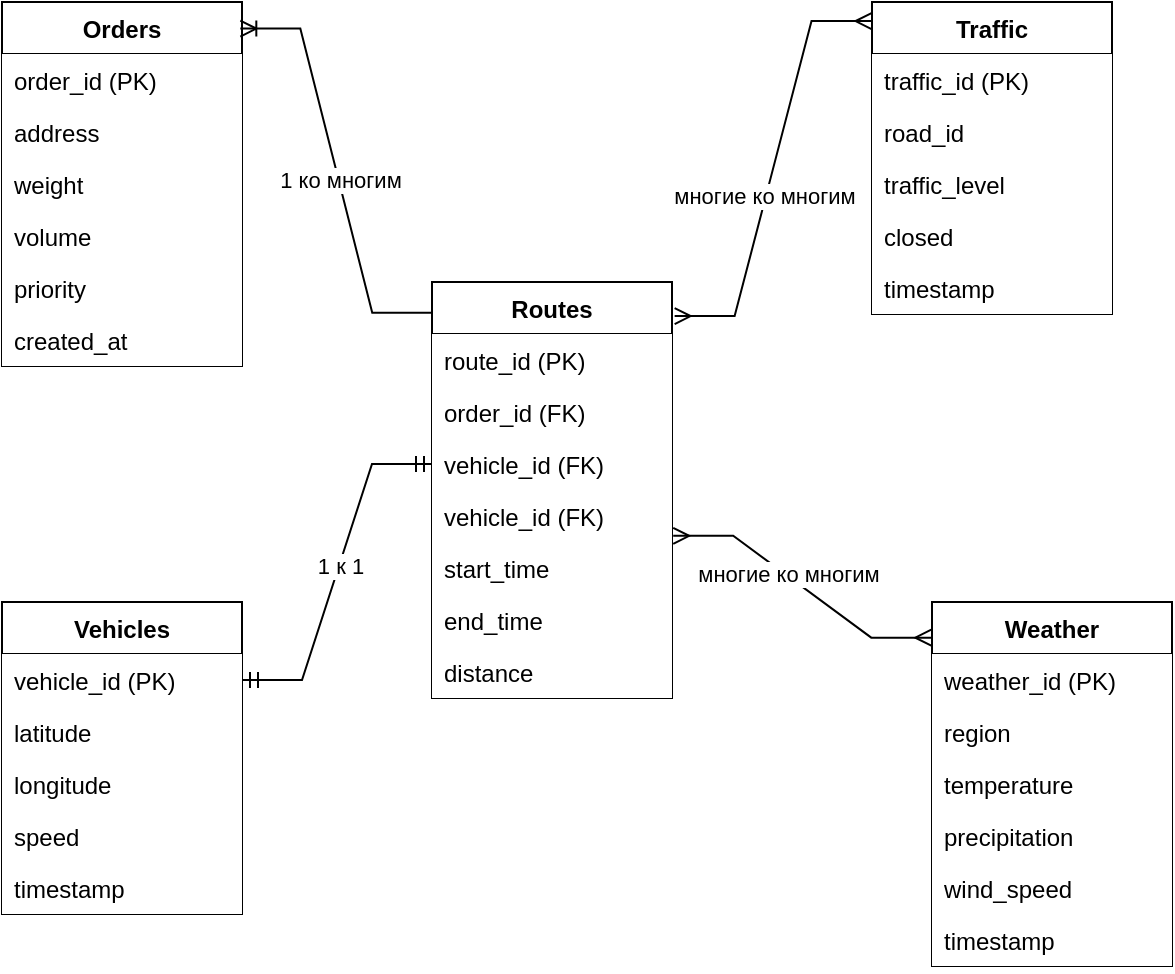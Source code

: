 <mxfile version="26.0.13">
  <diagram name="Page-1" id="...">
    <mxGraphModel dx="1167" dy="619" grid="1" gridSize="10" guides="1" tooltips="1" connect="1" arrows="1" fold="1" page="1" pageScale="1" pageWidth="850" pageHeight="1100" math="0" shadow="0">
      <root>
        <mxCell id="0" />
        <mxCell id="1" parent="0" />
        <mxCell id="2" value="Orders" style="swimlane;fontStyle=1;align=center;verticalAlign=top;childLayout=stackLayout;horizontal=1;startSize=26;horizontalStack=0;resizeParent=1;resizeParentMax=0;resizeLast=0;collapsible=1;marginBottom=0;fillColor=light-dark(#FFFFFF,var(--ge-dark-color, #121212));" parent="1" vertex="1">
          <mxGeometry x="425" y="10" width="120" height="182" as="geometry" />
        </mxCell>
        <mxCell id="3" value="order_id (PK)" style="text;strokeColor=none;fillColor=light-dark(#FFFFFF,var(--ge-dark-color, #121212));align=left;verticalAlign=top;spacingLeft=4;spacingRight=4;overflow=hidden;rotatable=0;points=[[0,0.5],[1,0.5]];portConstraint=eastwest;" parent="2" vertex="1">
          <mxGeometry y="26" width="120" height="26" as="geometry" />
        </mxCell>
        <mxCell id="4" value="address" style="text;strokeColor=none;fillColor=light-dark(#FFFFFF,var(--ge-dark-color, #121212));align=left;verticalAlign=top;spacingLeft=4;spacingRight=4;overflow=hidden;rotatable=0;points=[[0,0.5],[1,0.5]];portConstraint=eastwest;" parent="2" vertex="1">
          <mxGeometry y="52" width="120" height="26" as="geometry" />
        </mxCell>
        <mxCell id="5" value="weight" style="text;strokeColor=none;fillColor=light-dark(#FFFFFF,var(--ge-dark-color, #121212));align=left;verticalAlign=top;spacingLeft=4;spacingRight=4;overflow=hidden;rotatable=0;points=[[0,0.5],[1,0.5]];portConstraint=eastwest;" parent="2" vertex="1">
          <mxGeometry y="78" width="120" height="26" as="geometry" />
        </mxCell>
        <mxCell id="6" value="volume" style="text;strokeColor=none;fillColor=light-dark(#FFFFFF,var(--ge-dark-color, #121212));align=left;verticalAlign=top;spacingLeft=4;spacingRight=4;overflow=hidden;rotatable=0;points=[[0,0.5],[1,0.5]];portConstraint=eastwest;" parent="2" vertex="1">
          <mxGeometry y="104" width="120" height="26" as="geometry" />
        </mxCell>
        <mxCell id="7" value="priority" style="text;strokeColor=none;fillColor=light-dark(#FFFFFF,var(--ge-dark-color, #121212));align=left;verticalAlign=top;spacingLeft=4;spacingRight=4;overflow=hidden;rotatable=0;points=[[0,0.5],[1,0.5]];portConstraint=eastwest;" parent="2" vertex="1">
          <mxGeometry y="130" width="120" height="26" as="geometry" />
        </mxCell>
        <mxCell id="8" value="created_at" style="text;strokeColor=none;fillColor=light-dark(#FFFFFF,var(--ge-dark-color, #121212));align=left;verticalAlign=top;spacingLeft=4;spacingRight=4;overflow=hidden;rotatable=0;points=[[0,0.5],[1,0.5]];portConstraint=eastwest;" parent="2" vertex="1">
          <mxGeometry y="156" width="120" height="26" as="geometry" />
        </mxCell>
        <mxCell id="9" value="Vehicles" style="swimlane;fontStyle=1;align=center;verticalAlign=top;childLayout=stackLayout;horizontal=1;startSize=26;horizontalStack=0;resizeParent=1;resizeParentMax=0;resizeLast=0;collapsible=1;marginBottom=0;fillColor=light-dark(#FFFFFF,var(--ge-dark-color, #121212));" parent="1" vertex="1">
          <mxGeometry x="425" y="310" width="120" height="156" as="geometry" />
        </mxCell>
        <mxCell id="10" value="vehicle_id (PK)" style="text;strokeColor=none;fillColor=light-dark(#FFFFFF,var(--ge-dark-color, #121212));align=left;verticalAlign=top;spacingLeft=4;spacingRight=4;overflow=hidden;rotatable=0;points=[[0,0.5],[1,0.5]];portConstraint=eastwest;" parent="9" vertex="1">
          <mxGeometry y="26" width="120" height="26" as="geometry" />
        </mxCell>
        <mxCell id="11" value="latitude" style="text;strokeColor=none;fillColor=light-dark(#FFFFFF,var(--ge-dark-color, #121212));align=left;verticalAlign=top;spacingLeft=4;spacingRight=4;overflow=hidden;rotatable=0;points=[[0,0.5],[1,0.5]];portConstraint=eastwest;" parent="9" vertex="1">
          <mxGeometry y="52" width="120" height="26" as="geometry" />
        </mxCell>
        <mxCell id="12" value="longitude" style="text;strokeColor=none;fillColor=light-dark(#FFFFFF,var(--ge-dark-color, #121212));align=left;verticalAlign=top;spacingLeft=4;spacingRight=4;overflow=hidden;rotatable=0;points=[[0,0.5],[1,0.5]];portConstraint=eastwest;" parent="9" vertex="1">
          <mxGeometry y="78" width="120" height="26" as="geometry" />
        </mxCell>
        <mxCell id="13" value="speed" style="text;strokeColor=none;fillColor=light-dark(#FFFFFF,var(--ge-dark-color, #121212));align=left;verticalAlign=top;spacingLeft=4;spacingRight=4;overflow=hidden;rotatable=0;points=[[0,0.5],[1,0.5]];portConstraint=eastwest;" parent="9" vertex="1">
          <mxGeometry y="104" width="120" height="26" as="geometry" />
        </mxCell>
        <mxCell id="14" value="timestamp" style="text;strokeColor=none;fillColor=light-dark(#FFFFFF,var(--ge-dark-color, #121212));align=left;verticalAlign=top;spacingLeft=4;spacingRight=4;overflow=hidden;rotatable=0;points=[[0,0.5],[1,0.5]];portConstraint=eastwest;" parent="9" vertex="1">
          <mxGeometry y="130" width="120" height="26" as="geometry" />
        </mxCell>
        <mxCell id="15" value="Weather" style="swimlane;fontStyle=1;align=center;verticalAlign=top;childLayout=stackLayout;horizontal=1;startSize=26;horizontalStack=0;resizeParent=1;resizeParentMax=0;resizeLast=0;collapsible=1;marginBottom=0;fillColor=light-dark(#FFFFFF,var(--ge-dark-color, #121212));" parent="1" vertex="1">
          <mxGeometry x="890" y="310" width="120" height="182" as="geometry" />
        </mxCell>
        <mxCell id="16" value="weather_id (PK)" style="text;strokeColor=none;fillColor=light-dark(#FFFFFF,var(--ge-dark-color, #121212));align=left;verticalAlign=top;spacingLeft=4;spacingRight=4;overflow=hidden;rotatable=0;points=[[0,0.5],[1,0.5]];portConstraint=eastwest;" parent="15" vertex="1">
          <mxGeometry y="26" width="120" height="26" as="geometry" />
        </mxCell>
        <mxCell id="17" value="region" style="text;strokeColor=none;fillColor=light-dark(#FFFFFF,var(--ge-dark-color, #121212));align=left;verticalAlign=top;spacingLeft=4;spacingRight=4;overflow=hidden;rotatable=0;points=[[0,0.5],[1,0.5]];portConstraint=eastwest;" parent="15" vertex="1">
          <mxGeometry y="52" width="120" height="26" as="geometry" />
        </mxCell>
        <mxCell id="18" value="temperature" style="text;strokeColor=none;fillColor=light-dark(#FFFFFF,var(--ge-dark-color, #121212));align=left;verticalAlign=top;spacingLeft=4;spacingRight=4;overflow=hidden;rotatable=0;points=[[0,0.5],[1,0.5]];portConstraint=eastwest;" parent="15" vertex="1">
          <mxGeometry y="78" width="120" height="26" as="geometry" />
        </mxCell>
        <mxCell id="19" value="precipitation" style="text;strokeColor=none;fillColor=light-dark(#FFFFFF,var(--ge-dark-color, #121212));align=left;verticalAlign=top;spacingLeft=4;spacingRight=4;overflow=hidden;rotatable=0;points=[[0,0.5],[1,0.5]];portConstraint=eastwest;" parent="15" vertex="1">
          <mxGeometry y="104" width="120" height="26" as="geometry" />
        </mxCell>
        <mxCell id="20" value="wind_speed" style="text;strokeColor=none;fillColor=light-dark(#FFFFFF,var(--ge-dark-color, #121212));align=left;verticalAlign=top;spacingLeft=4;spacingRight=4;overflow=hidden;rotatable=0;points=[[0,0.5],[1,0.5]];portConstraint=eastwest;" parent="15" vertex="1">
          <mxGeometry y="130" width="120" height="26" as="geometry" />
        </mxCell>
        <mxCell id="21" value="timestamp" style="text;strokeColor=none;fillColor=light-dark(#FFFFFF,var(--ge-dark-color, #121212));align=left;verticalAlign=top;spacingLeft=4;spacingRight=4;overflow=hidden;rotatable=0;points=[[0,0.5],[1,0.5]];portConstraint=eastwest;" parent="15" vertex="1">
          <mxGeometry y="156" width="120" height="26" as="geometry" />
        </mxCell>
        <mxCell id="22" value="Traffic" style="swimlane;fontStyle=1;align=center;verticalAlign=top;childLayout=stackLayout;horizontal=1;startSize=26;horizontalStack=0;resizeParent=1;resizeParentMax=0;resizeLast=0;collapsible=1;marginBottom=0;fillColor=light-dark(#FFFFFF,var(--ge-dark-color, #121212));" parent="1" vertex="1">
          <mxGeometry x="860" y="10" width="120" height="156" as="geometry" />
        </mxCell>
        <mxCell id="23" value="traffic_id (PK)" style="text;strokeColor=none;fillColor=light-dark(#FFFFFF,var(--ge-dark-color, #121212));align=left;verticalAlign=top;spacingLeft=4;spacingRight=4;overflow=hidden;rotatable=0;points=[[0,0.5],[1,0.5]];portConstraint=eastwest;" parent="22" vertex="1">
          <mxGeometry y="26" width="120" height="26" as="geometry" />
        </mxCell>
        <mxCell id="24" value="road_id" style="text;strokeColor=none;fillColor=light-dark(#FFFFFF,var(--ge-dark-color, #121212));align=left;verticalAlign=top;spacingLeft=4;spacingRight=4;overflow=hidden;rotatable=0;points=[[0,0.5],[1,0.5]];portConstraint=eastwest;" parent="22" vertex="1">
          <mxGeometry y="52" width="120" height="26" as="geometry" />
        </mxCell>
        <mxCell id="25" value="traffic_level" style="text;strokeColor=none;fillColor=light-dark(#FFFFFF,var(--ge-dark-color, #121212));align=left;verticalAlign=top;spacingLeft=4;spacingRight=4;overflow=hidden;rotatable=0;points=[[0,0.5],[1,0.5]];portConstraint=eastwest;" parent="22" vertex="1">
          <mxGeometry y="78" width="120" height="26" as="geometry" />
        </mxCell>
        <mxCell id="26" value="closed" style="text;strokeColor=none;fillColor=light-dark(#FFFFFF,var(--ge-dark-color, #121212));align=left;verticalAlign=top;spacingLeft=4;spacingRight=4;overflow=hidden;rotatable=0;points=[[0,0.5],[1,0.5]];portConstraint=eastwest;" parent="22" vertex="1">
          <mxGeometry y="104" width="120" height="26" as="geometry" />
        </mxCell>
        <mxCell id="27" value="timestamp" style="text;strokeColor=none;fillColor=light-dark(#FFFFFF,var(--ge-dark-color, #121212));align=left;verticalAlign=top;spacingLeft=4;spacingRight=4;overflow=hidden;rotatable=0;points=[[0,0.5],[1,0.5]];portConstraint=eastwest;" parent="22" vertex="1">
          <mxGeometry y="130" width="120" height="26" as="geometry" />
        </mxCell>
        <mxCell id="28" value="Routes" style="swimlane;fontStyle=1;align=center;verticalAlign=top;childLayout=stackLayout;horizontal=1;startSize=26;horizontalStack=0;resizeParent=1;resizeParentMax=0;resizeLast=0;collapsible=1;marginBottom=0;fillColor=light-dark(#FFFFFF,var(--ge-dark-color, #121212));" parent="1" vertex="1">
          <mxGeometry x="640" y="150" width="120" height="208" as="geometry" />
        </mxCell>
        <mxCell id="29" value="route_id (PK)" style="text;strokeColor=none;fillColor=light-dark(#FFFFFF,var(--ge-dark-color, #121212));align=left;verticalAlign=top;spacingLeft=4;spacingRight=4;overflow=hidden;rotatable=0;points=[[0,0.5],[1,0.5]];portConstraint=eastwest;" parent="28" vertex="1">
          <mxGeometry y="26" width="120" height="26" as="geometry" />
        </mxCell>
        <mxCell id="30" value="order_id (FK)" style="text;strokeColor=none;fillColor=light-dark(#FFFFFF,var(--ge-dark-color, #121212));align=left;verticalAlign=top;spacingLeft=4;spacingRight=4;overflow=hidden;rotatable=0;points=[[0,0.5],[1,0.5]];portConstraint=eastwest;" parent="28" vertex="1">
          <mxGeometry y="52" width="120" height="26" as="geometry" />
        </mxCell>
        <mxCell id="31" value="vehicle_id (FK)" style="text;strokeColor=none;fillColor=light-dark(#FFFFFF,var(--ge-dark-color, #121212));align=left;verticalAlign=top;spacingLeft=4;spacingRight=4;overflow=hidden;rotatable=0;points=[[0,0.5],[1,0.5]];portConstraint=eastwest;" parent="28" vertex="1">
          <mxGeometry y="78" width="120" height="26" as="geometry" />
        </mxCell>
        <mxCell id="XyZcBK7jYZB0KsHdGc-1-47" value="vehicle_id (FK)" style="text;strokeColor=none;fillColor=light-dark(#FFFFFF,var(--ge-dark-color, #121212));align=left;verticalAlign=top;spacingLeft=4;spacingRight=4;overflow=hidden;rotatable=0;points=[[0,0.5],[1,0.5]];portConstraint=eastwest;" vertex="1" parent="28">
          <mxGeometry y="104" width="120" height="26" as="geometry" />
        </mxCell>
        <mxCell id="32" value="start_time" style="text;strokeColor=none;fillColor=light-dark(#FFFFFF,var(--ge-dark-color, #121212));align=left;verticalAlign=top;spacingLeft=4;spacingRight=4;overflow=hidden;rotatable=0;points=[[0,0.5],[1,0.5]];portConstraint=eastwest;" parent="28" vertex="1">
          <mxGeometry y="130" width="120" height="26" as="geometry" />
        </mxCell>
        <mxCell id="33" value="end_time" style="text;strokeColor=none;fillColor=light-dark(#FFFFFF,var(--ge-dark-color, #121212));align=left;verticalAlign=top;spacingLeft=4;spacingRight=4;overflow=hidden;rotatable=0;points=[[0,0.5],[1,0.5]];portConstraint=eastwest;" parent="28" vertex="1">
          <mxGeometry y="156" width="120" height="26" as="geometry" />
        </mxCell>
        <mxCell id="34" value="distance" style="text;strokeColor=none;fillColor=light-dark(#FFFFFF,var(--ge-dark-color, #121212));align=left;verticalAlign=top;spacingLeft=4;spacingRight=4;overflow=hidden;rotatable=0;points=[[0,0.5],[1,0.5]];portConstraint=eastwest;" parent="28" vertex="1">
          <mxGeometry y="182" width="120" height="26" as="geometry" />
        </mxCell>
        <mxCell id="XyZcBK7jYZB0KsHdGc-1-41" value="" style="edgeStyle=entityRelationEdgeStyle;fontSize=12;html=1;endArrow=ERoneToMany;rounded=0;fillColor=light-dark(#FFFFFF,var(--ge-dark-color, #121212));entryX=0.993;entryY=0.073;entryDx=0;entryDy=0;entryPerimeter=0;exitX=0.001;exitY=0.074;exitDx=0;exitDy=0;exitPerimeter=0;" edge="1" parent="1" source="28" target="2">
          <mxGeometry width="100" height="100" relative="1" as="geometry">
            <mxPoint x="570" y="160" as="sourcePoint" />
            <mxPoint x="550" y="40" as="targetPoint" />
            <Array as="points">
              <mxPoint x="630" y="247" />
            </Array>
          </mxGeometry>
        </mxCell>
        <mxCell id="XyZcBK7jYZB0KsHdGc-1-42" value="1 ко многим" style="edgeLabel;html=1;align=center;verticalAlign=middle;resizable=0;points=[];fillColor=light-dark(#FFFFFF,var(--ge-dark-color, #121212));" vertex="1" connectable="0" parent="XyZcBK7jYZB0KsHdGc-1-41">
          <mxGeometry x="-0.048" relative="1" as="geometry">
            <mxPoint as="offset" />
          </mxGeometry>
        </mxCell>
        <mxCell id="XyZcBK7jYZB0KsHdGc-1-43" value="" style="edgeStyle=entityRelationEdgeStyle;fontSize=12;html=1;endArrow=ERmandOne;startArrow=ERmandOne;rounded=0;exitX=0;exitY=0.5;exitDx=0;exitDy=0;fillColor=light-dark(#FFFFFF,var(--ge-dark-color, #121212));" edge="1" parent="1" source="31" target="10">
          <mxGeometry width="100" height="100" relative="1" as="geometry">
            <mxPoint x="770" y="240" as="sourcePoint" />
            <mxPoint x="770" y="-80" as="targetPoint" />
            <Array as="points">
              <mxPoint x="800" y="240" />
              <mxPoint x="690" y="10" />
              <mxPoint x="790" y="140" />
              <mxPoint x="800" y="70" />
              <mxPoint x="800" y="90" />
            </Array>
          </mxGeometry>
        </mxCell>
        <mxCell id="XyZcBK7jYZB0KsHdGc-1-44" value="1 к 1" style="edgeLabel;html=1;align=center;verticalAlign=middle;resizable=0;points=[];fillColor=light-dark(#FFFFFF,var(--ge-dark-color, #121212));" vertex="1" connectable="0" parent="XyZcBK7jYZB0KsHdGc-1-43">
          <mxGeometry x="-0.04" relative="1" as="geometry">
            <mxPoint as="offset" />
          </mxGeometry>
        </mxCell>
        <mxCell id="XyZcBK7jYZB0KsHdGc-1-45" value="" style="edgeStyle=entityRelationEdgeStyle;fontSize=12;html=1;endArrow=ERmany;startArrow=ERmany;rounded=0;entryX=-0.002;entryY=0.061;entryDx=0;entryDy=0;entryPerimeter=0;exitX=1.011;exitY=0.082;exitDx=0;exitDy=0;exitPerimeter=0;fillColor=light-dark(#FFFFFF,var(--ge-dark-color, #121212));" edge="1" parent="1" source="28" target="22">
          <mxGeometry width="100" height="100" relative="1" as="geometry">
            <mxPoint x="770" y="380" as="sourcePoint" />
            <mxPoint x="940" y="160" as="targetPoint" />
          </mxGeometry>
        </mxCell>
        <mxCell id="XyZcBK7jYZB0KsHdGc-1-46" value="многие ко многим" style="edgeLabel;html=1;align=center;verticalAlign=middle;resizable=0;points=[];fillColor=light-dark(#FFFFFF,var(--ge-dark-color, #121212));" vertex="1" connectable="0" parent="XyZcBK7jYZB0KsHdGc-1-45">
          <mxGeometry x="-0.132" y="1" relative="1" as="geometry">
            <mxPoint as="offset" />
          </mxGeometry>
        </mxCell>
        <mxCell id="XyZcBK7jYZB0KsHdGc-1-48" value="" style="edgeStyle=entityRelationEdgeStyle;fontSize=12;html=1;endArrow=ERmany;startArrow=ERmany;rounded=0;entryX=-0.003;entryY=0.098;entryDx=0;entryDy=0;entryPerimeter=0;exitX=1.005;exitY=-0.119;exitDx=0;exitDy=0;exitPerimeter=0;fillColor=light-dark(#FFFFFF,var(--ge-dark-color, #121212));" edge="1" parent="1" source="32" target="15">
          <mxGeometry width="100" height="100" relative="1" as="geometry">
            <mxPoint x="771" y="470.5" as="sourcePoint" />
            <mxPoint x="870" y="323.5" as="targetPoint" />
            <Array as="points">
              <mxPoint x="810" y="573.5" />
            </Array>
          </mxGeometry>
        </mxCell>
        <mxCell id="XyZcBK7jYZB0KsHdGc-1-49" value="многие ко многим" style="edgeLabel;html=1;align=center;verticalAlign=middle;resizable=0;points=[];fillColor=light-dark(#FFFFFF,var(--ge-dark-color, #121212));" vertex="1" connectable="0" parent="XyZcBK7jYZB0KsHdGc-1-48">
          <mxGeometry x="-0.132" y="1" relative="1" as="geometry">
            <mxPoint as="offset" />
          </mxGeometry>
        </mxCell>
      </root>
    </mxGraphModel>
  </diagram>
</mxfile>
